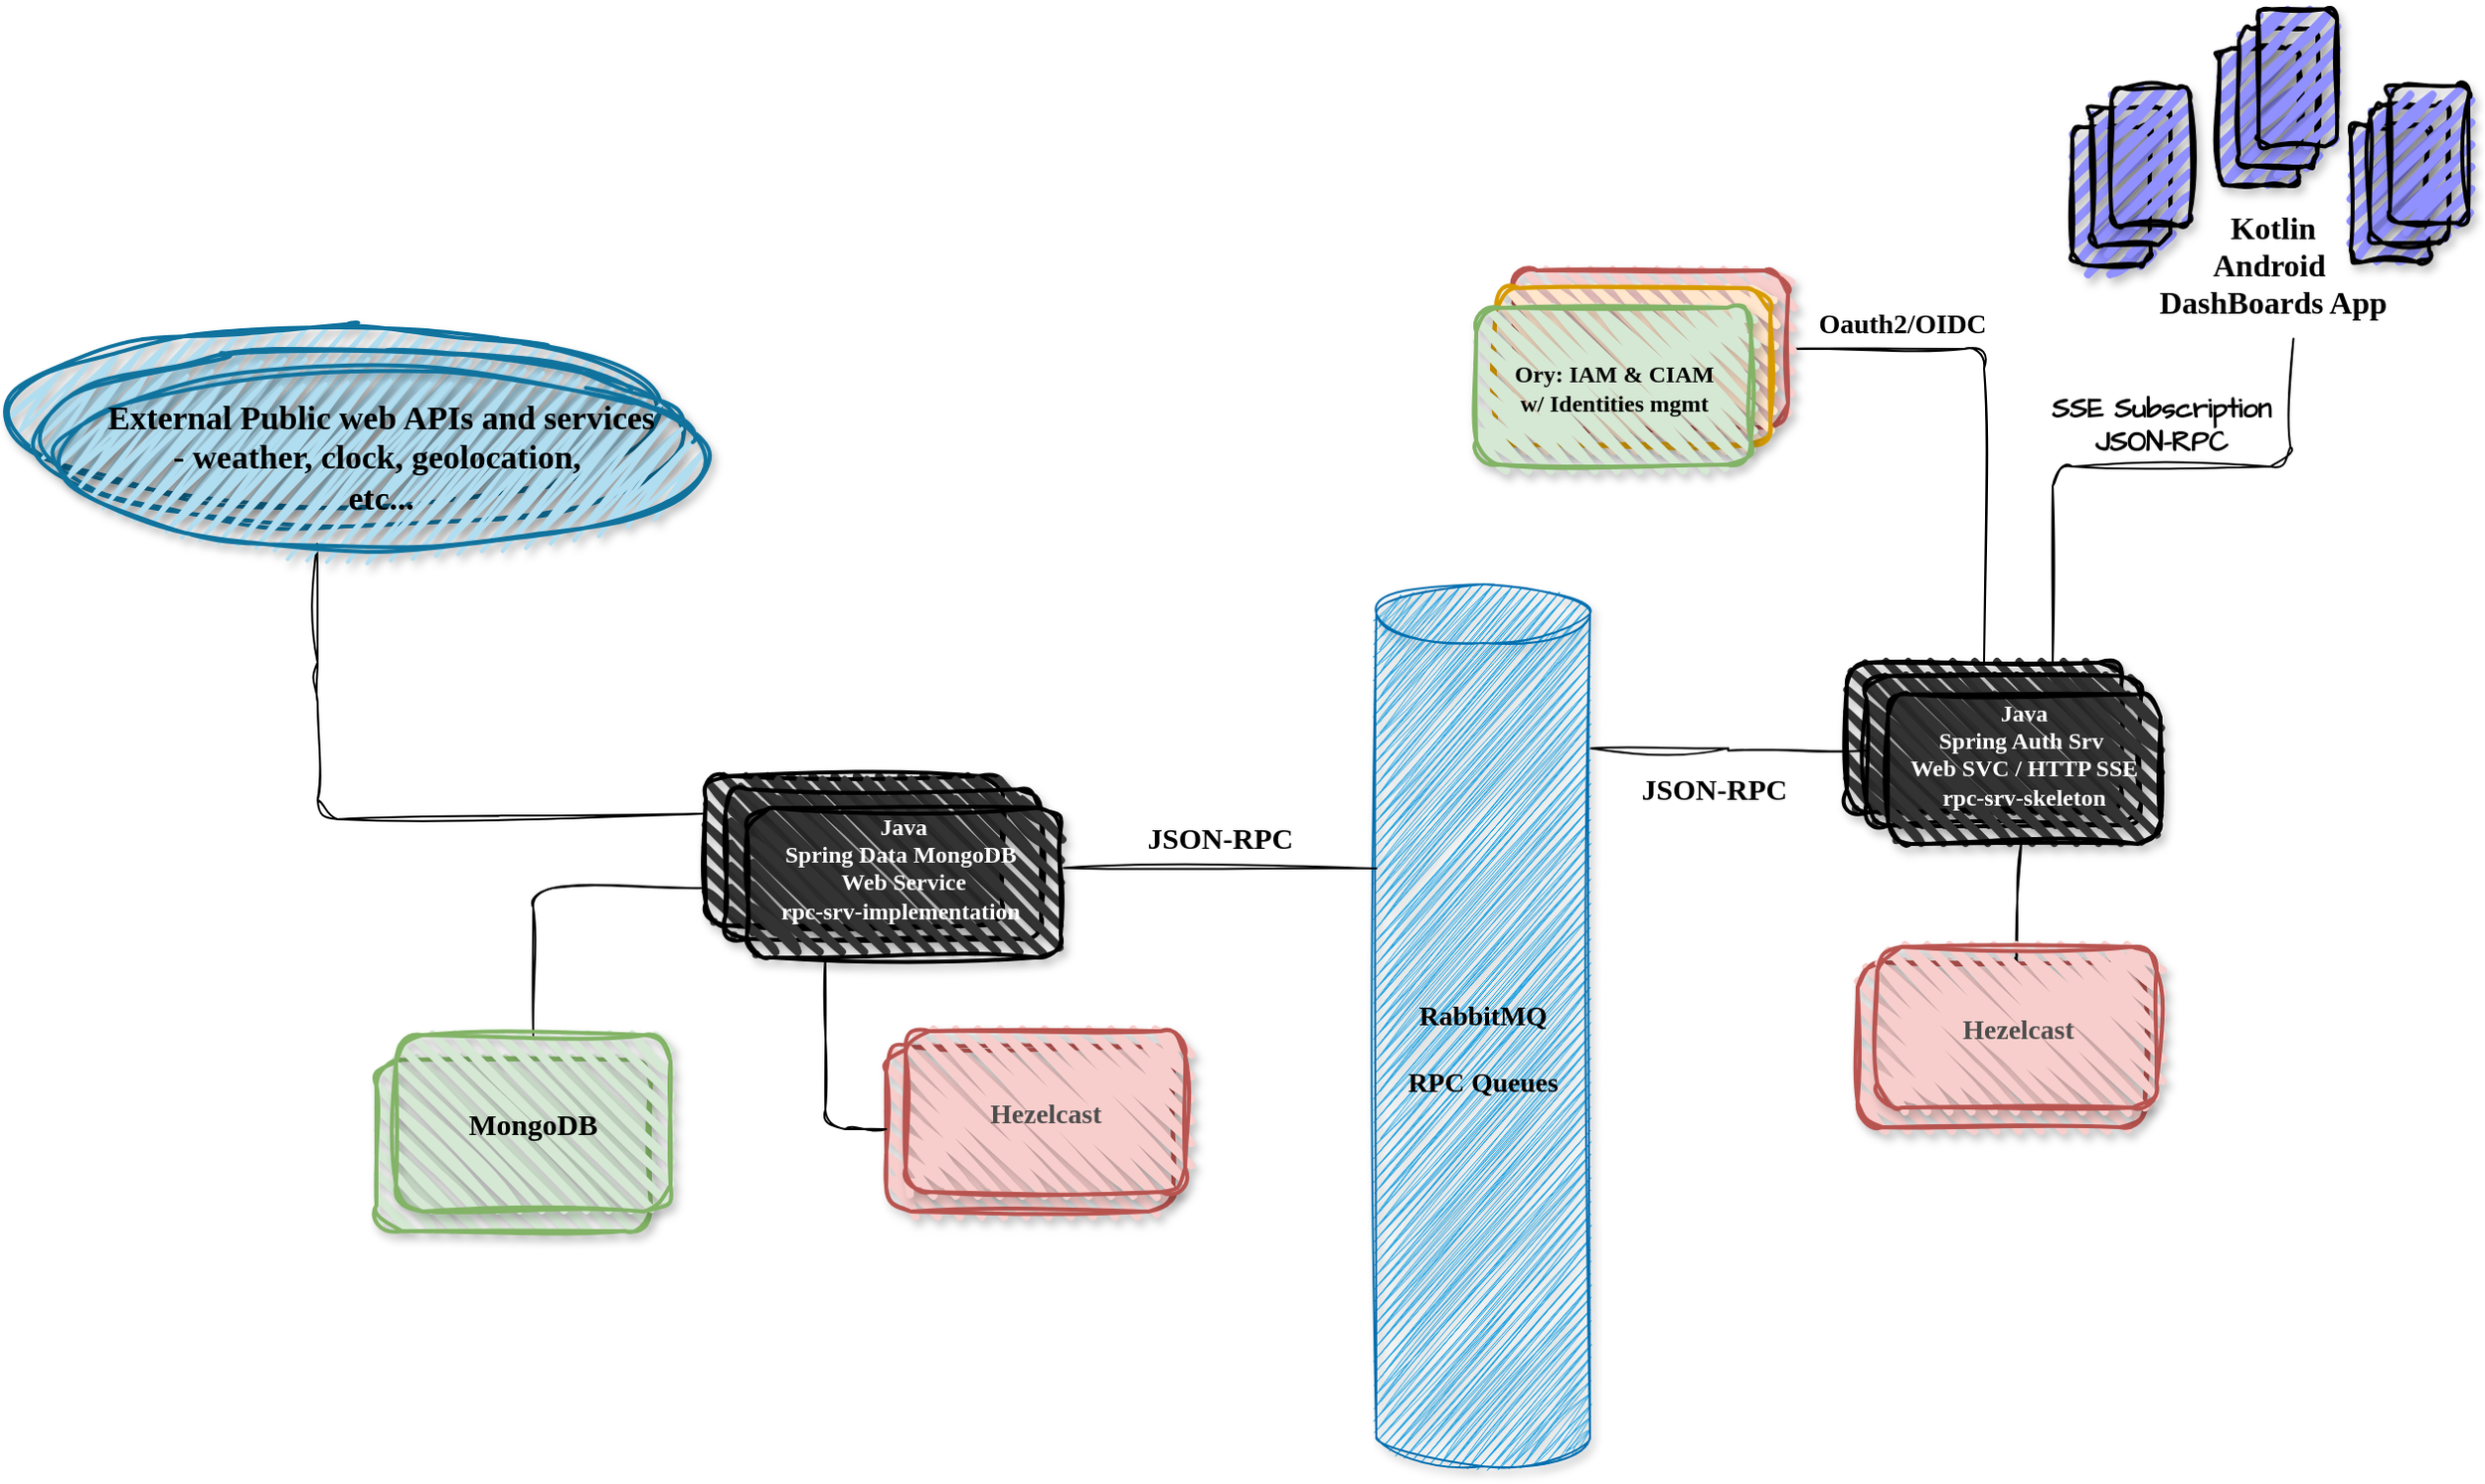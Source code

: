 <mxfile version="28.0.6">
  <diagram id="KBIwsYY--AiB_v0YLguu" name="Page-1">
    <mxGraphModel dx="2037" dy="2419" grid="1" gridSize="10" guides="1" tooltips="1" connect="1" arrows="1" fold="1" page="1" pageScale="1" pageWidth="1654" pageHeight="1169" math="0" shadow="0">
      <root>
        <mxCell id="0" />
        <mxCell id="1" parent="0" />
        <mxCell id="112" style="edgeStyle=none;html=1;exitX=1;exitY=0.5;exitDx=0;exitDy=0;entryX=0.5;entryY=0;entryDx=0;entryDy=0;sketch=1;curveFitting=1;jiggle=2;endArrow=none;endFill=0;" parent="1" source="52" target="M9iqOvp1g94WVJkQ8rMG-64" edge="1">
          <mxGeometry relative="1" as="geometry">
            <Array as="points">
              <mxPoint x="1270" y="-710" />
            </Array>
          </mxGeometry>
        </mxCell>
        <mxCell id="52" value="" style="rounded=1;whiteSpace=wrap;html=1;strokeWidth=2;fillWeight=4;hachureGap=8;hachureAngle=45;fillColor=#f8cecc;strokeColor=#b85450;shadow=1;fillStyle=zigzag;sketch=1;curveFitting=1;jiggle=2;" parent="1" vertex="1">
          <mxGeometry x="1030" y="-750" width="140" height="80" as="geometry" />
        </mxCell>
        <mxCell id="53" value="" style="rounded=1;whiteSpace=wrap;html=1;strokeWidth=2;fillWeight=4;hachureGap=8;hachureAngle=45;fillColor=#ffe6cc;strokeColor=#d79b00;shadow=1;fillStyle=zigzag;sketch=1;curveFitting=1;jiggle=2;" parent="1" vertex="1">
          <mxGeometry x="1021" y="-741" width="140" height="80" as="geometry" />
        </mxCell>
        <mxCell id="43" value="" style="rounded=1;whiteSpace=wrap;html=1;strokeWidth=2;fillWeight=4;hachureGap=8;hachureAngle=45;fillColor=light-dark(#9090FF,#198CC4);shadow=1;sketch=1;curveFitting=1;jiggle=2;fontStyle=1;rotation=90;" parent="1" vertex="1">
          <mxGeometry x="1375" y="-848.31" width="70" height="40" as="geometry" />
        </mxCell>
        <mxCell id="M9iqOvp1g94WVJkQ8rMG-46" value="" style="rounded=1;whiteSpace=wrap;html=1;strokeWidth=2;fillWeight=4;hachureGap=8;hachureAngle=45;fillColor=#f8cecc;align=center;verticalAlign=middle;fontFamily=Comic Sans MS;fontSize=16;strokeColor=#b85450;fillStyle=zigzag;shadow=1;sketch=1;curveFitting=1;jiggle=2;" parent="1" vertex="1">
          <mxGeometry x="1205.5" y="-397" width="146.5" height="84" as="geometry" />
        </mxCell>
        <mxCell id="M9iqOvp1g94WVJkQ8rMG-64" value="" style="rounded=1;whiteSpace=wrap;html=1;strokeWidth=2;fillWeight=4;hachureGap=8;hachureAngle=45;fillColor=light-dark(#333333,#198CC4);shadow=1;sketch=1;curveFitting=1;jiggle=2;" parent="1" vertex="1">
          <mxGeometry x="1200" y="-550" width="140" height="76.24" as="geometry" />
        </mxCell>
        <mxCell id="M9iqOvp1g94WVJkQ8rMG-65" value="" style="rounded=1;whiteSpace=wrap;html=1;strokeWidth=2;fillWeight=4;hachureGap=8;hachureAngle=45;fillColor=light-dark(#333333,#198CC4);shadow=1;sketch=1;curveFitting=1;jiggle=2;" parent="1" vertex="1">
          <mxGeometry x="1210" y="-543.25" width="140" height="76.24" as="geometry" />
        </mxCell>
        <mxCell id="127" style="edgeStyle=none;html=1;entryX=0.5;entryY=0;entryDx=0;entryDy=0;sketch=1;curveFitting=1;jiggle=2;endArrow=none;endFill=0;" parent="1" source="M9iqOvp1g94WVJkQ8rMG-66" target="63" edge="1">
          <mxGeometry relative="1" as="geometry">
            <Array as="points">
              <mxPoint x="1286" y="-390" />
            </Array>
          </mxGeometry>
        </mxCell>
        <mxCell id="M9iqOvp1g94WVJkQ8rMG-66" value="&lt;span style=&quot;font-family: &amp;quot;Comic Sans MS&amp;quot;; text-wrap-mode: nowrap;&quot;&gt;&lt;font style=&quot;color: rgb(255, 255, 255);&quot;&gt;Java&lt;/font&gt;&lt;/span&gt;&lt;div&gt;&lt;span style=&quot;font-family: &amp;quot;Comic Sans MS&amp;quot;; text-wrap-mode: nowrap;&quot;&gt;&lt;font style=&quot;color: rgb(255, 255, 255);&quot;&gt;Spring Auth Srv&amp;nbsp;&lt;/font&gt;&lt;/span&gt;&lt;/div&gt;&lt;div&gt;&lt;span style=&quot;font-family: &amp;quot;Comic Sans MS&amp;quot;; text-wrap-mode: nowrap;&quot;&gt;&lt;font style=&quot;color: rgb(255, 255, 255);&quot;&gt;Web SVC / HTTP SSE&lt;/font&gt;&lt;/span&gt;&lt;/div&gt;&lt;div&gt;&lt;span style=&quot;color: rgb(255, 255, 255); font-family: &amp;quot;Comic Sans MS&amp;quot;; text-wrap-mode: nowrap;&quot;&gt;rpc-srv-skeleton&lt;/span&gt;&lt;br&gt;&lt;div&gt;&lt;br&gt;&lt;/div&gt;&lt;/div&gt;" style="rounded=1;whiteSpace=wrap;html=1;strokeWidth=2;fillWeight=4;hachureGap=8;hachureAngle=45;fillColor=light-dark(#333333,#198CC4);shadow=1;sketch=1;curveFitting=1;jiggle=2;fontStyle=1" parent="1" vertex="1">
          <mxGeometry x="1221" y="-533.76" width="139" height="76.24" as="geometry" />
        </mxCell>
        <mxCell id="46" value="" style="rounded=1;whiteSpace=wrap;html=1;strokeWidth=2;fillWeight=4;hachureGap=8;hachureAngle=45;fillColor=#d5e8d4;strokeColor=#82b366;glass=0;shadow=1;fillStyle=zigzag;sketch=1;curveFitting=1;jiggle=2;" parent="1" vertex="1">
          <mxGeometry x="1011" y="-731" width="140" height="80" as="geometry" />
        </mxCell>
        <mxCell id="58" value="&lt;font style=&quot;color: rgb(0, 0, 0);&quot;&gt;&lt;span style=&quot;font-family: &amp;quot;Comic Sans MS&amp;quot;;&quot;&gt;Ory&lt;/span&gt;&lt;span style=&quot;font-family: &amp;quot;Comic Sans MS&amp;quot;; background-color: transparent;&quot;&gt;: IAM &amp;amp; CIAM&lt;/span&gt;&lt;/font&gt;&lt;div style=&quot;font-family: &amp;quot;Comic Sans MS&amp;quot;;&quot;&gt;&lt;span style=&quot;background-color: transparent;&quot;&gt;&lt;font style=&quot;color: rgb(0, 0, 0);&quot;&gt;&amp;nbsp;w/ Identities mgmt&amp;nbsp;&lt;/font&gt;&lt;/span&gt;&lt;/div&gt;" style="text;html=1;align=center;verticalAlign=middle;resizable=0;points=[];autosize=1;strokeColor=none;fillColor=none;shadow=1;fontStyle=1;sketch=1;curveFitting=1;jiggle=2;" parent="1" vertex="1">
          <mxGeometry x="1010.5" y="-710" width="140" height="40" as="geometry" />
        </mxCell>
        <mxCell id="61" value="" style="rounded=1;whiteSpace=wrap;html=1;strokeWidth=2;fillWeight=4;hachureGap=8;hachureAngle=45;fillColor=#d5e8d4;shadow=1;strokeColor=#82b366;sketch=1;curveFitting=1;jiggle=2;" parent="1" vertex="1">
          <mxGeometry x="450" y="-347.39" width="140" height="87.39" as="geometry" />
        </mxCell>
        <mxCell id="63" value="&lt;div&gt;&lt;font color=&quot;#4d4d4d&quot;&gt;&lt;span style=&quot;font-size: 14px;&quot;&gt;Hezelcast&lt;/span&gt;&lt;/font&gt;&lt;/div&gt;" style="rounded=1;whiteSpace=wrap;html=1;strokeWidth=2;fillWeight=4;hachureGap=8;hachureAngle=45;fillColor=#f8cecc;align=center;verticalAlign=middle;fontFamily=Comic Sans MS;fontSize=16;strokeColor=#b85450;fillStyle=zigzag;shadow=1;sketch=1;curveFitting=1;jiggle=2;fontStyle=1" parent="1" vertex="1">
          <mxGeometry x="1215.5" y="-405" width="142.5" height="82" as="geometry" />
        </mxCell>
        <mxCell id="143" style="edgeStyle=none;html=1;entryX=0;entryY=0.75;entryDx=0;entryDy=0;sketch=1;curveFitting=1;jiggle=2;endArrow=none;endFill=0;" parent="1" source="66" target="138" edge="1">
          <mxGeometry relative="1" as="geometry">
            <Array as="points">
              <mxPoint x="530" y="-435" />
            </Array>
          </mxGeometry>
        </mxCell>
        <mxCell id="66" value="&lt;span style=&quot;color: rgb(0, 0, 0); font-family: &amp;quot;Comic Sans MS&amp;quot;; text-wrap-mode: nowrap;&quot;&gt;&lt;font style=&quot;font-size: 15px;&quot;&gt;&lt;span&gt;MongoDB&lt;/span&gt;&lt;/font&gt;&lt;/span&gt;" style="rounded=1;whiteSpace=wrap;html=1;strokeWidth=2;fillWeight=4;hachureGap=8;hachureAngle=45;fillColor=#d5e8d4;shadow=1;strokeColor=#82b366;sketch=1;curveFitting=1;jiggle=2;fontStyle=1" parent="1" vertex="1">
          <mxGeometry x="460" y="-360" width="140" height="90" as="geometry" />
        </mxCell>
        <mxCell id="56" value="&lt;span style=&quot;font-size: 14px;&quot;&gt;RabbitMQ&lt;/span&gt;&lt;div&gt;&lt;span style=&quot;font-size: 14px;&quot;&gt;&lt;br&gt;&lt;/span&gt;&lt;div&gt;&lt;span style=&quot;font-size: 14px;&quot;&gt;RPC Queues&lt;/span&gt;&lt;/div&gt;&lt;/div&gt;" style="shape=cylinder3;whiteSpace=wrap;html=1;boundedLbl=1;backgroundOutline=1;size=15;fillColor=#1ba1e2;strokeColor=#006EAF;fillStyle=zigzag;shadow=1;fontStyle=1;strokeWidth=1;fontColor=#000000;sketch=1;curveFitting=1;jiggle=2;fontFamily=Comic Sans MS;" parent="1" vertex="1">
          <mxGeometry x="960" y="-590" width="109" height="450" as="geometry" />
        </mxCell>
        <mxCell id="113" value="" style="rounded=1;whiteSpace=wrap;html=1;strokeWidth=2;fillWeight=4;hachureGap=8;hachureAngle=45;fillColor=light-dark(#9090FF,#198CC4);shadow=1;sketch=1;curveFitting=1;jiggle=2;fontStyle=1;rotation=90;" parent="1" vertex="1">
          <mxGeometry x="1385" y="-858.31" width="70" height="40" as="geometry" />
        </mxCell>
        <mxCell id="114" value="" style="rounded=1;whiteSpace=wrap;html=1;strokeWidth=2;fillWeight=4;hachureGap=8;hachureAngle=45;fillColor=light-dark(#9090FF,#198CC4);shadow=1;sketch=1;curveFitting=1;jiggle=2;fontStyle=1;rotation=90;" parent="1" vertex="1">
          <mxGeometry x="1395" y="-868.31" width="70" height="40" as="geometry" />
        </mxCell>
        <mxCell id="118" value="" style="rounded=1;whiteSpace=wrap;html=1;strokeWidth=2;fillWeight=4;hachureGap=8;hachureAngle=45;fillColor=light-dark(#9090FF,#198CC4);shadow=1;sketch=1;curveFitting=1;jiggle=2;fontStyle=1;rotation=90;" parent="1" vertex="1">
          <mxGeometry x="1442" y="-809.31" width="70" height="40" as="geometry" />
        </mxCell>
        <mxCell id="119" value="" style="rounded=1;whiteSpace=wrap;html=1;strokeWidth=2;fillWeight=4;hachureGap=8;hachureAngle=45;fillColor=light-dark(#9090FF,#198CC4);shadow=1;sketch=1;curveFitting=1;jiggle=2;fontStyle=1;rotation=90;" parent="1" vertex="1">
          <mxGeometry x="1452" y="-819.31" width="70" height="40" as="geometry" />
        </mxCell>
        <mxCell id="120" value="" style="rounded=1;whiteSpace=wrap;html=1;strokeWidth=2;fillWeight=4;hachureGap=8;hachureAngle=45;fillColor=light-dark(#9090FF,#198CC4);shadow=1;sketch=1;curveFitting=1;jiggle=2;fontStyle=1;rotation=90;" parent="1" vertex="1">
          <mxGeometry x="1462" y="-829.31" width="70" height="40" as="geometry" />
        </mxCell>
        <mxCell id="121" value="" style="rounded=1;whiteSpace=wrap;html=1;strokeWidth=2;fillWeight=4;hachureGap=8;hachureAngle=45;fillColor=light-dark(#9090FF,#198CC4);shadow=1;sketch=1;curveFitting=1;jiggle=2;fontStyle=1;rotation=90;" parent="1" vertex="1">
          <mxGeometry x="1300" y="-808" width="70" height="40" as="geometry" />
        </mxCell>
        <mxCell id="122" value="" style="rounded=1;whiteSpace=wrap;html=1;strokeWidth=2;fillWeight=4;hachureGap=8;hachureAngle=45;fillColor=light-dark(#9090FF,#198CC4);shadow=1;sketch=1;curveFitting=1;jiggle=2;fontStyle=1;rotation=90;" parent="1" vertex="1">
          <mxGeometry x="1310" y="-818" width="70" height="40" as="geometry" />
        </mxCell>
        <mxCell id="123" value="" style="rounded=1;whiteSpace=wrap;html=1;strokeWidth=2;fillWeight=4;hachureGap=8;hachureAngle=45;fillColor=light-dark(#9090FF,#198CC4);shadow=1;sketch=1;curveFitting=1;jiggle=2;fontStyle=1;rotation=90;" parent="1" vertex="1">
          <mxGeometry x="1320" y="-828" width="70" height="40" as="geometry" />
        </mxCell>
        <mxCell id="124" value="Kotlin&lt;div&gt;Android&amp;nbsp;&lt;/div&gt;&lt;div&gt;DashBoards App&lt;/div&gt;" style="text;html=1;align=center;verticalAlign=middle;resizable=0;points=[];autosize=1;strokeColor=none;fillColor=none;fontFamily=Comic Sans MS;fontSize=16;fontStyle=1" parent="1" vertex="1">
          <mxGeometry x="1342" y="-788" width="150" height="70" as="geometry" />
        </mxCell>
        <mxCell id="125" style="edgeStyle=none;html=1;entryX=0.572;entryY=1.04;entryDx=0;entryDy=0;entryPerimeter=0;sketch=1;curveFitting=1;jiggle=2;endArrow=none;endFill=0;exitX=0.75;exitY=0;exitDx=0;exitDy=0;" parent="1" source="M9iqOvp1g94WVJkQ8rMG-64" target="124" edge="1">
          <mxGeometry relative="1" as="geometry">
            <Array as="points">
              <mxPoint x="1305" y="-650" />
              <mxPoint x="1426" y="-650" />
            </Array>
          </mxGeometry>
        </mxCell>
        <mxCell id="130" value="&lt;font face=&quot;Comic Sans MS&quot;&gt;JSON-RPC&lt;/font&gt;" style="text;html=1;align=center;verticalAlign=middle;resizable=0;points=[];autosize=1;strokeColor=none;fillColor=none;fontStyle=1;fontSize=15;" parent="1" vertex="1">
          <mxGeometry x="1082" y="-500.64" width="100" height="30" as="geometry" />
        </mxCell>
        <mxCell id="138" value="" style="rounded=1;whiteSpace=wrap;html=1;strokeWidth=2;fillWeight=4;hachureGap=8;hachureAngle=45;fillColor=light-dark(#333333,#198CC4);shadow=1;sketch=1;curveFitting=1;jiggle=2;" parent="1" vertex="1">
          <mxGeometry x="618" y="-492.12" width="151" height="76.24" as="geometry" />
        </mxCell>
        <mxCell id="139" value="" style="rounded=1;whiteSpace=wrap;html=1;strokeWidth=2;fillWeight=4;hachureGap=8;hachureAngle=45;fillColor=light-dark(#333333,#198CC4);shadow=1;sketch=1;curveFitting=1;jiggle=2;" parent="1" vertex="1">
          <mxGeometry x="628" y="-485.37" width="161" height="76.24" as="geometry" />
        </mxCell>
        <mxCell id="140" value="&lt;span style=&quot;font-family: &amp;quot;Comic Sans MS&amp;quot;; text-wrap-mode: nowrap;&quot;&gt;&lt;font style=&quot;color: rgb(255, 255, 255);&quot;&gt;Java&lt;/font&gt;&lt;/span&gt;&lt;div&gt;&lt;span style=&quot;font-family: &amp;quot;Comic Sans MS&amp;quot;; text-wrap-mode: nowrap;&quot;&gt;&lt;font style=&quot;color: rgb(255, 255, 255);&quot;&gt;Spring Data MongoDB&amp;nbsp;&lt;/font&gt;&lt;/span&gt;&lt;/div&gt;&lt;div&gt;&lt;span style=&quot;font-family: &amp;quot;Comic Sans MS&amp;quot;; text-wrap-mode: nowrap;&quot;&gt;&lt;font style=&quot;color: rgb(255, 255, 255);&quot;&gt;Web Service&lt;/font&gt;&lt;/span&gt;&lt;/div&gt;&lt;div&gt;&lt;span style=&quot;font-family: &amp;quot;Comic Sans MS&amp;quot;; text-wrap-mode: nowrap;&quot;&gt;&lt;font style=&quot;color: rgb(255, 255, 255);&quot;&gt;rpc-srv-implementation&amp;nbsp;&lt;/font&gt;&lt;/span&gt;&lt;div&gt;&lt;br&gt;&lt;/div&gt;&lt;/div&gt;" style="rounded=1;whiteSpace=wrap;html=1;strokeWidth=2;fillWeight=4;hachureGap=8;hachureAngle=45;fillColor=light-dark(#333333,#198CC4);shadow=1;sketch=1;curveFitting=1;jiggle=2;fontStyle=1" parent="1" vertex="1">
          <mxGeometry x="639" y="-475.88" width="160" height="76.24" as="geometry" />
        </mxCell>
        <mxCell id="141" value="" style="rounded=1;whiteSpace=wrap;html=1;strokeWidth=2;fillWeight=4;hachureGap=8;hachureAngle=45;fillColor=#f8cecc;align=center;verticalAlign=middle;fontFamily=Comic Sans MS;fontSize=16;strokeColor=#b85450;fillStyle=zigzag;shadow=1;sketch=1;curveFitting=1;jiggle=2;" parent="1" vertex="1">
          <mxGeometry x="710" y="-354" width="146.5" height="84" as="geometry" />
        </mxCell>
        <mxCell id="144" style="edgeStyle=none;html=1;entryX=0.25;entryY=1;entryDx=0;entryDy=0;exitX=0;exitY=0.5;exitDx=0;exitDy=0;sketch=1;curveFitting=1;jiggle=2;endArrow=none;endFill=0;" parent="1" source="141" target="140" edge="1">
          <mxGeometry relative="1" as="geometry">
            <Array as="points">
              <mxPoint x="679" y="-312" />
            </Array>
          </mxGeometry>
        </mxCell>
        <mxCell id="142" value="&lt;div&gt;&lt;font color=&quot;#4d4d4d&quot;&gt;&lt;span style=&quot;font-size: 14px;&quot;&gt;Hezelcast&lt;/span&gt;&lt;/font&gt;&lt;/div&gt;" style="rounded=1;whiteSpace=wrap;html=1;strokeWidth=2;fillWeight=4;hachureGap=8;hachureAngle=45;fillColor=#f8cecc;align=center;verticalAlign=middle;fontFamily=Comic Sans MS;fontSize=16;strokeColor=#b85450;fillStyle=zigzag;shadow=1;sketch=1;curveFitting=1;jiggle=2;fontStyle=1" parent="1" vertex="1">
          <mxGeometry x="720" y="-362" width="142.5" height="82" as="geometry" />
        </mxCell>
        <mxCell id="145" style="edgeStyle=none;html=1;entryX=1.01;entryY=0.401;entryDx=0;entryDy=0;entryPerimeter=0;sketch=1;curveFitting=1;jiggle=2;endArrow=none;endFill=0;" parent="1" target="140" edge="1">
          <mxGeometry relative="1" as="geometry">
            <mxPoint x="960" y="-445" as="sourcePoint" />
          </mxGeometry>
        </mxCell>
        <mxCell id="146" value="&lt;font face=&quot;Comic Sans MS&quot;&gt;JSON-RPC&lt;/font&gt;" style="text;html=1;align=center;verticalAlign=middle;resizable=0;points=[];autosize=1;strokeColor=none;fillColor=none;fontStyle=1;fontSize=15;" parent="1" vertex="1">
          <mxGeometry x="830" y="-475.88" width="100" height="30" as="geometry" />
        </mxCell>
        <mxCell id="151" style="edgeStyle=none;html=1;entryX=0;entryY=0.25;entryDx=0;entryDy=0;sketch=1;curveFitting=1;jiggle=2;endArrow=none;endFill=0;exitX=0.401;exitY=0.972;exitDx=0;exitDy=0;exitPerimeter=0;" parent="1" source="150" target="138" edge="1">
          <mxGeometry relative="1" as="geometry">
            <Array as="points">
              <mxPoint x="420" y="-540" />
              <mxPoint x="420" y="-470" />
            </Array>
          </mxGeometry>
        </mxCell>
        <mxCell id="148" value="" style="ellipse;whiteSpace=wrap;html=1;strokeWidth=2;fillWeight=2;hachureGap=8;fillColor=#b1ddf0;fillStyle=zigzag;fontFamily=Architects Daughter;fontSource=https%3A%2F%2Ffonts.googleapis.com%2Fcss%3Ffamily%3DArchitects%2BDaughter;strokeColor=#10739e;shadow=1;sketch=1;curveFitting=1;jiggle=2;fontStyle=1;" parent="1" vertex="1">
          <mxGeometry x="263" y="-722" width="331" height="92" as="geometry" />
        </mxCell>
        <mxCell id="149" value="" style="ellipse;whiteSpace=wrap;html=1;strokeWidth=2;fillWeight=2;hachureGap=8;fillColor=#b1ddf0;fillStyle=zigzag;fontFamily=Architects Daughter;fontSource=https%3A%2F%2Ffonts.googleapis.com%2Fcss%3Ffamily%3DArchitects%2BDaughter;strokeColor=#10739e;shadow=1;sketch=1;curveFitting=1;jiggle=2;fontStyle=1;" parent="1" vertex="1">
          <mxGeometry x="276" y="-711" width="331" height="92" as="geometry" />
        </mxCell>
        <mxCell id="150" value="&lt;font style=&quot;color: rgb(0, 0, 0);&quot;&gt;External Public web APIs and services&lt;/font&gt;&lt;div&gt;&lt;font style=&quot;color: rgb(0, 0, 0);&quot;&gt;- weather, clock, geolocation,&amp;nbsp;&lt;/font&gt;&lt;/div&gt;&lt;div&gt;&lt;font style=&quot;color: rgb(0, 0, 0);&quot;&gt;etc...&lt;/font&gt;&lt;/div&gt;" style="ellipse;whiteSpace=wrap;html=1;strokeWidth=2;fillWeight=2;hachureGap=8;fillColor=#b1ddf0;fillStyle=zigzag;fontFamily=Comic Sans MS;strokeColor=#10739e;shadow=1;sketch=1;curveFitting=1;jiggle=2;fontStyle=1;fontSize=17;" parent="1" vertex="1">
          <mxGeometry x="287" y="-700" width="331" height="92" as="geometry" />
        </mxCell>
        <mxCell id="rF27zGda0f2o9iz_VQ4h-151" value="&lt;b&gt;&lt;font style=&quot;font-size: 14px;&quot;&gt;SSE Subscription&lt;/font&gt;&lt;/b&gt;&lt;div&gt;&lt;b&gt;&lt;font style=&quot;font-size: 14px;&quot;&gt;JSON-RPC&lt;/font&gt;&lt;/b&gt;&lt;/div&gt;" style="text;html=1;align=center;verticalAlign=middle;resizable=0;points=[];autosize=1;strokeColor=none;fillColor=none;fontFamily=Architects Daughter;fontSource=https%3A%2F%2Ffonts.googleapis.com%2Fcss%3Ffamily%3DArchitects%2BDaughter;" parent="1" vertex="1">
          <mxGeometry x="1290" y="-696" width="140" height="50" as="geometry" />
        </mxCell>
        <mxCell id="rF27zGda0f2o9iz_VQ4h-152" value="&lt;font style=&quot;font-size: 14px;&quot;&gt;Oauth2/OIDC&lt;/font&gt;" style="text;html=1;align=center;verticalAlign=middle;resizable=0;points=[];autosize=1;strokeColor=none;fillColor=none;fontFamily=Comic Sans MS;fontStyle=1;fontSize=13;" parent="1" vertex="1">
          <mxGeometry x="1168" y="-737" width="120" height="30" as="geometry" />
        </mxCell>
        <mxCell id="FWAzQpKIjR9kFiQ_KNxF-151" style="edgeStyle=orthogonalEdgeStyle;rounded=0;sketch=1;hachureGap=4;jiggle=2;curveFitting=1;orthogonalLoop=1;jettySize=auto;html=1;exitX=0;exitY=0.5;exitDx=0;exitDy=0;entryX=1.005;entryY=0.186;entryDx=0;entryDy=0;entryPerimeter=0;fontFamily=Architects Daughter;fontSource=https%3A%2F%2Ffonts.googleapis.com%2Fcss%3Ffamily%3DArchitects%2BDaughter;endArrow=none;endFill=0;" edge="1" parent="1" source="M9iqOvp1g94WVJkQ8rMG-65" target="56">
          <mxGeometry relative="1" as="geometry" />
        </mxCell>
      </root>
    </mxGraphModel>
  </diagram>
</mxfile>
